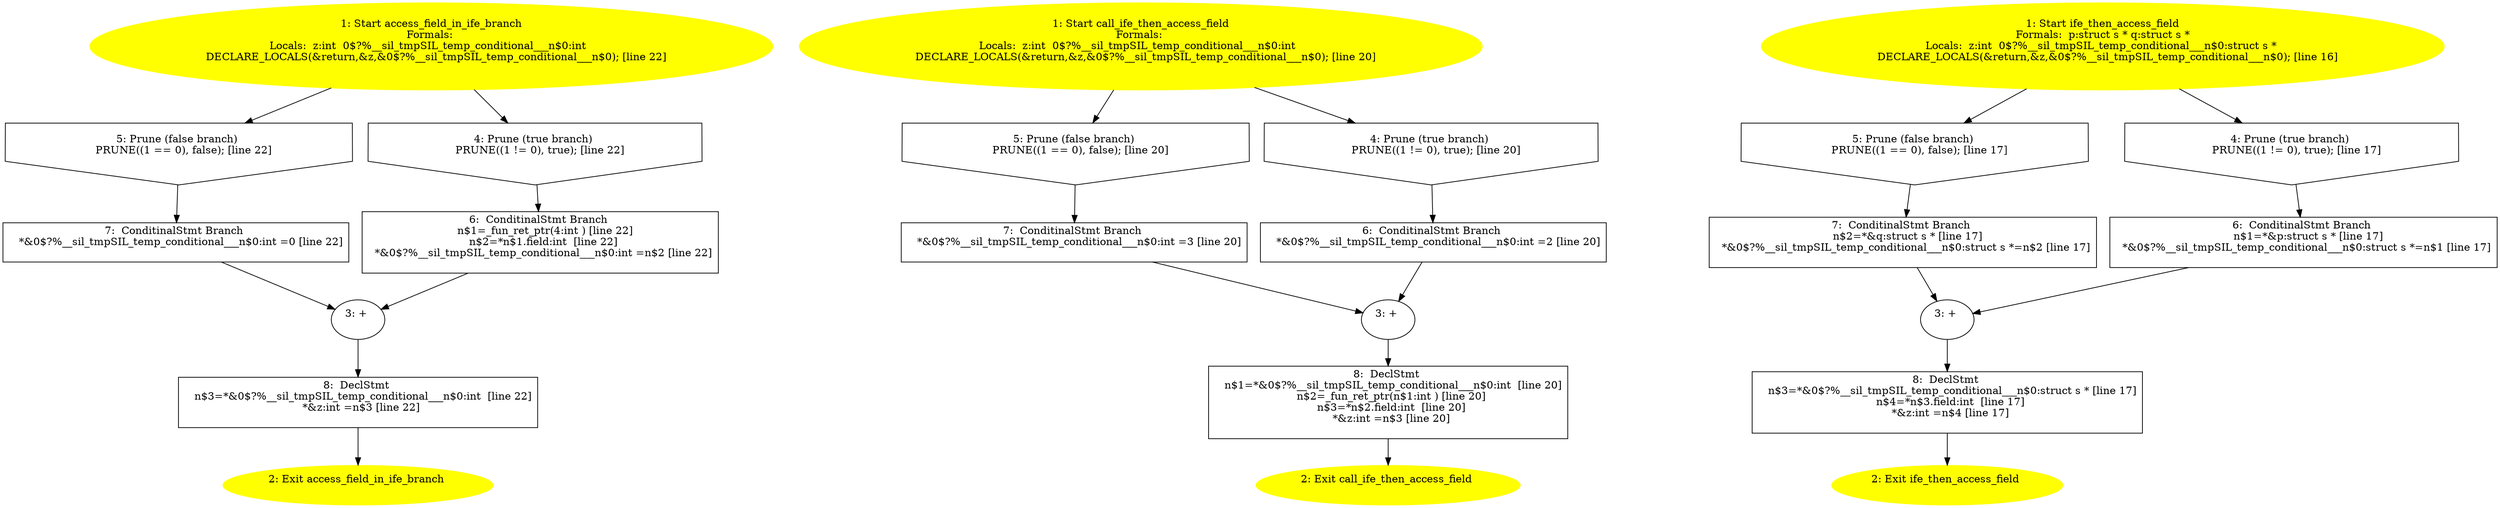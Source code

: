 /* @generated */
digraph iCFG {
"access_field_in_ife_branch8" [label="8:  DeclStmt \n   n$3=*&0$?%__sil_tmpSIL_temp_conditional___n$0:int  [line 22]\n  *&z:int =n$3 [line 22]\n " shape="box"]
	

	 "access_field_in_ife_branch8" -> "access_field_in_ife_branch2" ;
"access_field_in_ife_branch7" [label="7:  ConditinalStmt Branch \n   *&0$?%__sil_tmpSIL_temp_conditional___n$0:int =0 [line 22]\n " shape="box"]
	

	 "access_field_in_ife_branch7" -> "access_field_in_ife_branch3" ;
"access_field_in_ife_branch6" [label="6:  ConditinalStmt Branch \n   n$1=_fun_ret_ptr(4:int ) [line 22]\n  n$2=*n$1.field:int  [line 22]\n  *&0$?%__sil_tmpSIL_temp_conditional___n$0:int =n$2 [line 22]\n " shape="box"]
	

	 "access_field_in_ife_branch6" -> "access_field_in_ife_branch3" ;
"access_field_in_ife_branch5" [label="5: Prune (false branch) \n   PRUNE((1 == 0), false); [line 22]\n " shape="invhouse"]
	

	 "access_field_in_ife_branch5" -> "access_field_in_ife_branch7" ;
"access_field_in_ife_branch4" [label="4: Prune (true branch) \n   PRUNE((1 != 0), true); [line 22]\n " shape="invhouse"]
	

	 "access_field_in_ife_branch4" -> "access_field_in_ife_branch6" ;
"access_field_in_ife_branch3" [label="3: + \n  " ]
	

	 "access_field_in_ife_branch3" -> "access_field_in_ife_branch8" ;
"access_field_in_ife_branch2" [label="2: Exit access_field_in_ife_branch \n  " color=yellow style=filled]
	

"access_field_in_ife_branch1" [label="1: Start access_field_in_ife_branch\nFormals: \nLocals:  z:int  0$?%__sil_tmpSIL_temp_conditional___n$0:int  \n   DECLARE_LOCALS(&return,&z,&0$?%__sil_tmpSIL_temp_conditional___n$0); [line 22]\n " color=yellow style=filled]
	

	 "access_field_in_ife_branch1" -> "access_field_in_ife_branch4" ;
	 "access_field_in_ife_branch1" -> "access_field_in_ife_branch5" ;
"call_ife_then_access_field8" [label="8:  DeclStmt \n   n$1=*&0$?%__sil_tmpSIL_temp_conditional___n$0:int  [line 20]\n  n$2=_fun_ret_ptr(n$1:int ) [line 20]\n  n$3=*n$2.field:int  [line 20]\n  *&z:int =n$3 [line 20]\n " shape="box"]
	

	 "call_ife_then_access_field8" -> "call_ife_then_access_field2" ;
"call_ife_then_access_field7" [label="7:  ConditinalStmt Branch \n   *&0$?%__sil_tmpSIL_temp_conditional___n$0:int =3 [line 20]\n " shape="box"]
	

	 "call_ife_then_access_field7" -> "call_ife_then_access_field3" ;
"call_ife_then_access_field6" [label="6:  ConditinalStmt Branch \n   *&0$?%__sil_tmpSIL_temp_conditional___n$0:int =2 [line 20]\n " shape="box"]
	

	 "call_ife_then_access_field6" -> "call_ife_then_access_field3" ;
"call_ife_then_access_field5" [label="5: Prune (false branch) \n   PRUNE((1 == 0), false); [line 20]\n " shape="invhouse"]
	

	 "call_ife_then_access_field5" -> "call_ife_then_access_field7" ;
"call_ife_then_access_field4" [label="4: Prune (true branch) \n   PRUNE((1 != 0), true); [line 20]\n " shape="invhouse"]
	

	 "call_ife_then_access_field4" -> "call_ife_then_access_field6" ;
"call_ife_then_access_field3" [label="3: + \n  " ]
	

	 "call_ife_then_access_field3" -> "call_ife_then_access_field8" ;
"call_ife_then_access_field2" [label="2: Exit call_ife_then_access_field \n  " color=yellow style=filled]
	

"call_ife_then_access_field1" [label="1: Start call_ife_then_access_field\nFormals: \nLocals:  z:int  0$?%__sil_tmpSIL_temp_conditional___n$0:int  \n   DECLARE_LOCALS(&return,&z,&0$?%__sil_tmpSIL_temp_conditional___n$0); [line 20]\n " color=yellow style=filled]
	

	 "call_ife_then_access_field1" -> "call_ife_then_access_field4" ;
	 "call_ife_then_access_field1" -> "call_ife_then_access_field5" ;
"ife_then_access_field8" [label="8:  DeclStmt \n   n$3=*&0$?%__sil_tmpSIL_temp_conditional___n$0:struct s * [line 17]\n  n$4=*n$3.field:int  [line 17]\n  *&z:int =n$4 [line 17]\n " shape="box"]
	

	 "ife_then_access_field8" -> "ife_then_access_field2" ;
"ife_then_access_field7" [label="7:  ConditinalStmt Branch \n   n$2=*&q:struct s * [line 17]\n  *&0$?%__sil_tmpSIL_temp_conditional___n$0:struct s *=n$2 [line 17]\n " shape="box"]
	

	 "ife_then_access_field7" -> "ife_then_access_field3" ;
"ife_then_access_field6" [label="6:  ConditinalStmt Branch \n   n$1=*&p:struct s * [line 17]\n  *&0$?%__sil_tmpSIL_temp_conditional___n$0:struct s *=n$1 [line 17]\n " shape="box"]
	

	 "ife_then_access_field6" -> "ife_then_access_field3" ;
"ife_then_access_field5" [label="5: Prune (false branch) \n   PRUNE((1 == 0), false); [line 17]\n " shape="invhouse"]
	

	 "ife_then_access_field5" -> "ife_then_access_field7" ;
"ife_then_access_field4" [label="4: Prune (true branch) \n   PRUNE((1 != 0), true); [line 17]\n " shape="invhouse"]
	

	 "ife_then_access_field4" -> "ife_then_access_field6" ;
"ife_then_access_field3" [label="3: + \n  " ]
	

	 "ife_then_access_field3" -> "ife_then_access_field8" ;
"ife_then_access_field2" [label="2: Exit ife_then_access_field \n  " color=yellow style=filled]
	

"ife_then_access_field1" [label="1: Start ife_then_access_field\nFormals:  p:struct s * q:struct s *\nLocals:  z:int  0$?%__sil_tmpSIL_temp_conditional___n$0:struct s * \n   DECLARE_LOCALS(&return,&z,&0$?%__sil_tmpSIL_temp_conditional___n$0); [line 16]\n " color=yellow style=filled]
	

	 "ife_then_access_field1" -> "ife_then_access_field4" ;
	 "ife_then_access_field1" -> "ife_then_access_field5" ;
}
